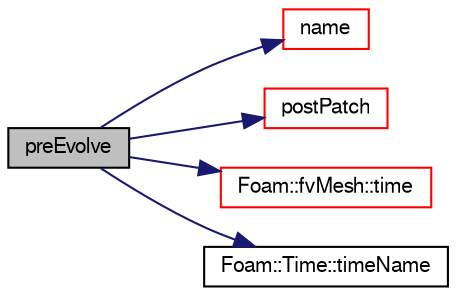 digraph "preEvolve"
{
  bgcolor="transparent";
  edge [fontname="FreeSans",fontsize="10",labelfontname="FreeSans",labelfontsize="10"];
  node [fontname="FreeSans",fontsize="10",shape=record];
  rankdir="LR";
  Node147 [label="preEvolve",height=0.2,width=0.4,color="black", fillcolor="grey75", style="filled", fontcolor="black"];
  Node147 -> Node148 [color="midnightblue",fontsize="10",style="solid",fontname="FreeSans"];
  Node148 [label="name",height=0.2,width=0.4,color="red",URL="$a12539.html#a82e193fb66ae8aade6c98ed7ff994906",tooltip="Return a string representation of a Scalar. "];
  Node147 -> Node150 [color="midnightblue",fontsize="10",style="solid",fontname="FreeSans"];
  Node150 [label="postPatch",height=0.2,width=0.4,color="red",URL="$a23986.html#a77147582d9be96def68967af52d9784b",tooltip="Post-patch hook. "];
  Node147 -> Node169 [color="midnightblue",fontsize="10",style="solid",fontname="FreeSans"];
  Node169 [label="Foam::fvMesh::time",height=0.2,width=0.4,color="red",URL="$a22766.html#a0d94096809fe3376b29a2a29ca11bb18",tooltip="Return the top-level database. "];
  Node147 -> Node171 [color="midnightblue",fontsize="10",style="solid",fontname="FreeSans"];
  Node171 [label="Foam::Time::timeName",height=0.2,width=0.4,color="black",URL="$a26350.html#ad9d86fef6eca18797c786726cf925179",tooltip="Return time name of given scalar time. "];
}
